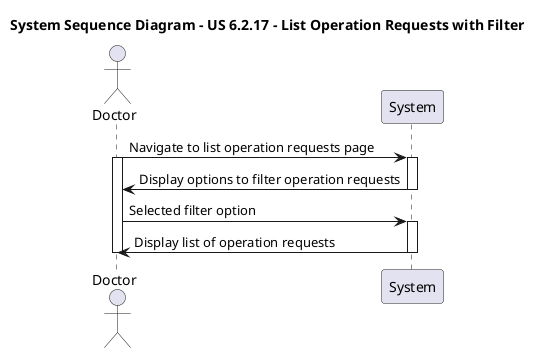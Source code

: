 @startuml US 6.2.17

title System Sequence Diagram - US 6.2.17 - List Operation Requests with Filter

actor "Doctor" as user
participant "System" as system

user -> system: Navigate to list operation requests page
activate user
activate system

system -> user: Display options to filter operation requests
deactivate system

user -> system: Selected filter option
activate system

system -> user: Display list of operation requests
deactivate system

deactivate user

@enduml